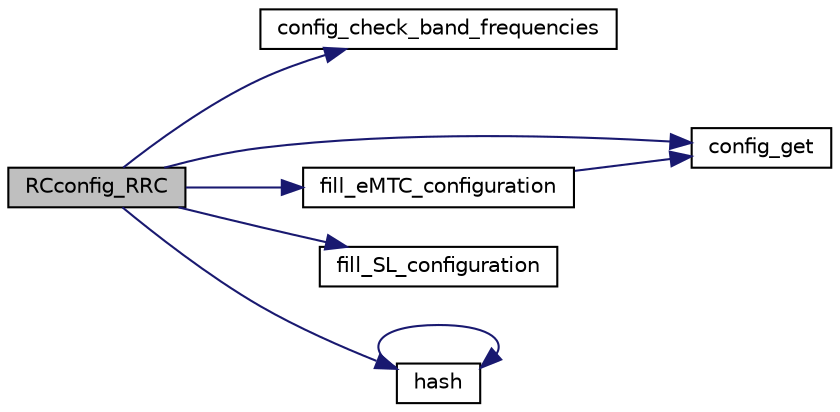 digraph "RCconfig_RRC"
{
 // LATEX_PDF_SIZE
  edge [fontname="Helvetica",fontsize="10",labelfontname="Helvetica",labelfontsize="10"];
  node [fontname="Helvetica",fontsize="10",shape=record];
  rankdir="LR";
  Node1 [label="RCconfig_RRC",height=0.2,width=0.4,color="black", fillcolor="grey75", style="filled", fontcolor="black",tooltip=" "];
  Node1 -> Node2 [color="midnightblue",fontsize="10",style="solid",fontname="Helvetica"];
  Node2 [label="config_check_band_frequencies",height=0.2,width=0.4,color="black", fillcolor="white", style="filled",URL="$RRC__config__tools_8c.html#aadfe3c008ef898dc7c298acaab216836",tooltip=" "];
  Node1 -> Node3 [color="midnightblue",fontsize="10",style="solid",fontname="Helvetica"];
  Node3 [label="config_get",height=0.2,width=0.4,color="black", fillcolor="white", style="filled",URL="$cu__test_8c.html#a3d38a8623290b9d0a89306036e1c53b4",tooltip=" "];
  Node1 -> Node4 [color="midnightblue",fontsize="10",style="solid",fontname="Helvetica"];
  Node4 [label="fill_eMTC_configuration",height=0.2,width=0.4,color="black", fillcolor="white", style="filled",URL="$group____enb__app.html#gac3aacdb56fc3b001f3b5082e91cadec8",tooltip=" "];
  Node4 -> Node3 [color="midnightblue",fontsize="10",style="solid",fontname="Helvetica"];
  Node1 -> Node5 [color="midnightblue",fontsize="10",style="solid",fontname="Helvetica"];
  Node5 [label="fill_SL_configuration",height=0.2,width=0.4,color="black", fillcolor="white", style="filled",URL="$group____enb__app.html#gad60b8026e14ec3babc02d8b620223523",tooltip=" "];
  Node1 -> Node6 [color="midnightblue",fontsize="10",style="solid",fontname="Helvetica"];
  Node6 [label="hash",height=0.2,width=0.4,color="black", fillcolor="white", style="filled",URL="$trace__hashtable_8c.html#a89cded44d5106ffaeb0d2dab42c2d43f",tooltip=" "];
  Node6 -> Node6 [color="midnightblue",fontsize="10",style="solid",fontname="Helvetica"];
}
